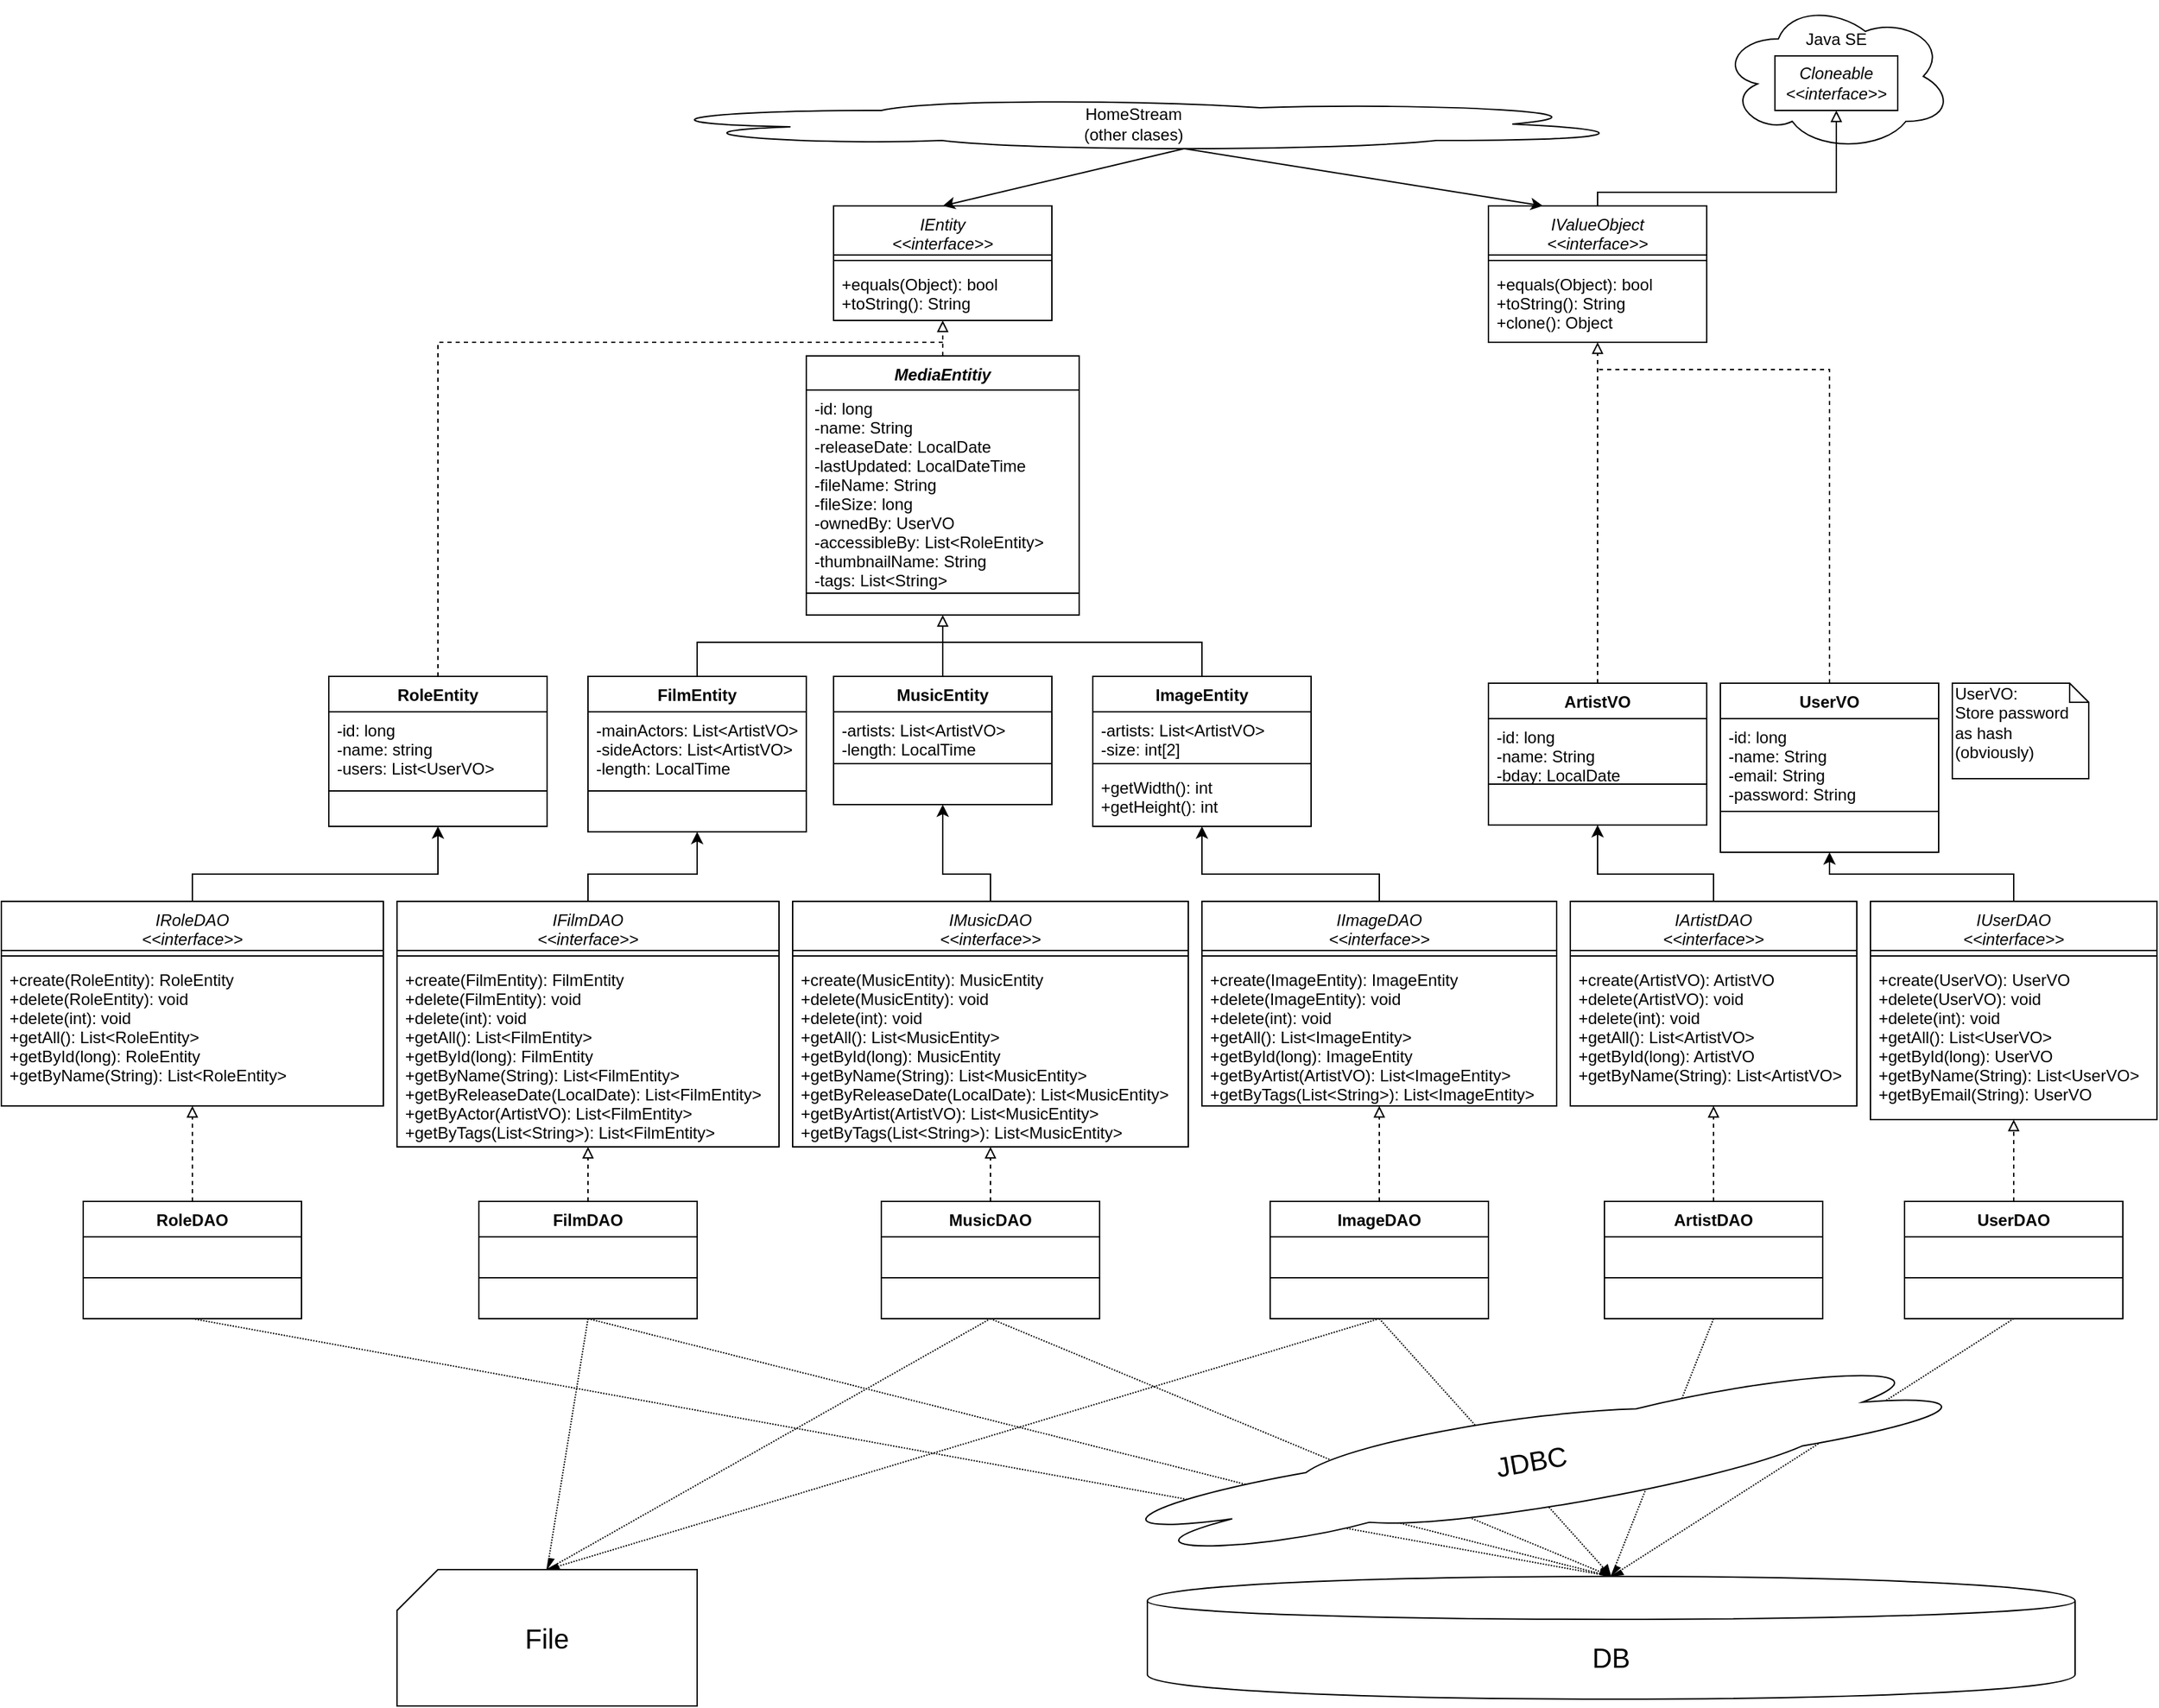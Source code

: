 <mxfile version="12.2.7" type="device" pages="1"><diagram id="YP7HFyZaJCNOg3gk6_sX" name="Page-1"><mxGraphModel dx="2014" dy="791" grid="1" gridSize="10" guides="1" tooltips="1" connect="1" arrows="1" fold="1" page="1" pageScale="1" pageWidth="827" pageHeight="1169" math="0" shadow="0"><root><mxCell id="0"/><mxCell id="1" parent="0"/><mxCell id="Z74YaJd0JO3LBjnw7may-42" value="&lt;br&gt;&lt;div&gt;Java SE&lt;/div&gt;" style="ellipse;shape=cloud;whiteSpace=wrap;html=1;rounded=0;shadow=0;glass=0;comic=0;gradientColor=none;verticalAlign=top;" parent="1" vertex="1"><mxGeometry x="880" y="60" width="170" height="110" as="geometry"/></mxCell><mxCell id="Z74YaJd0JO3LBjnw7may-1" value="&lt;div&gt;HomeStream&lt;/div&gt;&lt;div&gt;(other clases)&lt;br&gt;&lt;/div&gt;" style="ellipse;shape=cloud;whiteSpace=wrap;html=1;gradientColor=none;" parent="1" vertex="1"><mxGeometry x="80" y="130" width="740" height="40" as="geometry"/></mxCell><mxCell id="Z74YaJd0JO3LBjnw7may-26" value="MediaEntitiy&#xA;" style="swimlane;fontStyle=3;align=center;verticalAlign=top;childLayout=stackLayout;horizontal=1;startSize=25;horizontalStack=0;resizeParent=1;resizeParentMax=0;resizeLast=0;collapsible=1;marginBottom=0;gradientColor=none;" parent="1" vertex="1"><mxGeometry x="210" y="320" width="200" height="190" as="geometry"/></mxCell><mxCell id="Z74YaJd0JO3LBjnw7may-27" value="-id: long&#xA;-name: String&#xA;-releaseDate: LocalDate&#xA;-lastUpdated: LocalDateTime&#xA;-fileName: String&#xA;-fileSize: long&#xA;-ownedBy: UserVO&#xA;-accessibleBy: List&lt;RoleEntity&gt;&#xA;-thumbnailName: String&#xA;-tags: List&lt;String&gt;&#xA;&#xA;&#xA;" style="text;strokeColor=none;fillColor=none;align=left;verticalAlign=top;spacingLeft=4;spacingRight=4;overflow=hidden;rotatable=0;points=[[0,0.5],[1,0.5]];portConstraint=eastwest;" parent="Z74YaJd0JO3LBjnw7may-26" vertex="1"><mxGeometry y="25" width="200" height="145" as="geometry"/></mxCell><mxCell id="Z74YaJd0JO3LBjnw7may-28" value="" style="line;strokeWidth=1;fillColor=none;align=left;verticalAlign=middle;spacingTop=-1;spacingLeft=3;spacingRight=3;rotatable=0;labelPosition=right;points=[];portConstraint=eastwest;" parent="Z74YaJd0JO3LBjnw7may-26" vertex="1"><mxGeometry y="170" width="200" height="8" as="geometry"/></mxCell><mxCell id="Z74YaJd0JO3LBjnw7may-29" value=" " style="text;strokeColor=none;fillColor=none;align=left;verticalAlign=top;spacingLeft=4;spacingRight=4;overflow=hidden;rotatable=0;points=[[0,0.5],[1,0.5]];portConstraint=eastwest;" parent="Z74YaJd0JO3LBjnw7may-26" vertex="1"><mxGeometry y="178" width="200" height="12" as="geometry"/></mxCell><mxCell id="Z74YaJd0JO3LBjnw7may-41" value="&lt;div&gt;&lt;i&gt;Cloneable&lt;/i&gt;&lt;/div&gt;&lt;div&gt;&lt;i&gt;&amp;lt;&amp;lt;interface&amp;gt;&amp;gt;&lt;br&gt;&lt;/i&gt;&lt;/div&gt;" style="whiteSpace=wrap;html=1;gradientColor=none;glass=0;rounded=0;shadow=0;comic=0;" parent="1" vertex="1"><mxGeometry x="920" y="100" width="90" height="40" as="geometry"/></mxCell><mxCell id="Z74YaJd0JO3LBjnw7may-43" value="" style="endArrow=block;html=1;entryX=0.5;entryY=1;entryDx=0;entryDy=0;exitX=0.5;exitY=0;exitDx=0;exitDy=0;rounded=0;endFill=0;" parent="1" source="Z74YaJd0JO3LBjnw7may-48" target="Z74YaJd0JO3LBjnw7may-41" edge="1"><mxGeometry width="50" height="50" relative="1" as="geometry"><mxPoint x="590" y="240" as="sourcePoint"/><mxPoint x="690" y="400" as="targetPoint"/><Array as="points"><mxPoint x="790" y="200"/><mxPoint x="965" y="200"/></Array></mxGeometry></mxCell><mxCell id="Z74YaJd0JO3LBjnw7may-44" value="IEntity&#xA;&lt;&lt;interface&gt;&gt;&#xA;" style="swimlane;fontStyle=2;align=center;verticalAlign=top;childLayout=stackLayout;horizontal=1;startSize=36;horizontalStack=0;resizeParent=1;resizeParentMax=0;resizeLast=0;collapsible=1;marginBottom=0;rounded=0;shadow=0;glass=0;comic=0;gradientColor=none;" parent="1" vertex="1"><mxGeometry x="230" y="210" width="160" height="84" as="geometry"/></mxCell><mxCell id="Z74YaJd0JO3LBjnw7may-46" value="" style="line;strokeWidth=1;fillColor=none;align=left;verticalAlign=middle;spacingTop=-1;spacingLeft=3;spacingRight=3;rotatable=0;labelPosition=right;points=[];portConstraint=eastwest;" parent="Z74YaJd0JO3LBjnw7may-44" vertex="1"><mxGeometry y="36" width="160" height="8" as="geometry"/></mxCell><mxCell id="Z74YaJd0JO3LBjnw7may-47" value="+equals(Object): bool&#xA;+toString(): String&#xA;" style="text;strokeColor=none;fillColor=none;align=left;verticalAlign=top;spacingLeft=4;spacingRight=4;overflow=hidden;rotatable=0;points=[[0,0.5],[1,0.5]];portConstraint=eastwest;" parent="Z74YaJd0JO3LBjnw7may-44" vertex="1"><mxGeometry y="44" width="160" height="40" as="geometry"/></mxCell><mxCell id="Z74YaJd0JO3LBjnw7may-48" value="IValueObject&#xA;&lt;&lt;interface&gt;&gt;&#xA;" style="swimlane;fontStyle=2;align=center;verticalAlign=top;childLayout=stackLayout;horizontal=1;startSize=36;horizontalStack=0;resizeParent=1;resizeParentMax=0;resizeLast=0;collapsible=1;marginBottom=0;rounded=0;shadow=0;glass=0;comic=0;gradientColor=none;" parent="1" vertex="1"><mxGeometry x="710" y="210" width="160" height="100" as="geometry"/></mxCell><mxCell id="Z74YaJd0JO3LBjnw7may-50" value="" style="line;strokeWidth=1;fillColor=none;align=left;verticalAlign=middle;spacingTop=-1;spacingLeft=3;spacingRight=3;rotatable=0;labelPosition=right;points=[];portConstraint=eastwest;" parent="Z74YaJd0JO3LBjnw7may-48" vertex="1"><mxGeometry y="36" width="160" height="8" as="geometry"/></mxCell><mxCell id="Z74YaJd0JO3LBjnw7may-51" value="+equals(Object): bool&#xA;+toString(): String&#xA;+clone(): Object&#xA;" style="text;strokeColor=none;fillColor=none;align=left;verticalAlign=top;spacingLeft=4;spacingRight=4;overflow=hidden;rotatable=0;points=[[0,0.5],[1,0.5]];portConstraint=eastwest;" parent="Z74YaJd0JO3LBjnw7may-48" vertex="1"><mxGeometry y="44" width="160" height="56" as="geometry"/></mxCell><mxCell id="Z74YaJd0JO3LBjnw7may-52" value="FilmEntity" style="swimlane;fontStyle=1;align=center;verticalAlign=top;childLayout=stackLayout;horizontal=1;startSize=26;horizontalStack=0;resizeParent=1;resizeParentMax=0;resizeLast=0;collapsible=1;marginBottom=0;rounded=0;shadow=0;glass=0;comic=0;gradientColor=none;" parent="1" vertex="1"><mxGeometry x="50" y="555" width="160" height="114" as="geometry"/></mxCell><mxCell id="Z74YaJd0JO3LBjnw7may-53" value="-mainActors: List&lt;ArtistVO&gt;&#xA;-sideActors: List&lt;ArtistVO&gt;&#xA;-length: LocalTime&#xA;" style="text;strokeColor=none;fillColor=none;align=left;verticalAlign=top;spacingLeft=4;spacingRight=4;overflow=hidden;rotatable=0;points=[[0,0.5],[1,0.5]];portConstraint=eastwest;" parent="Z74YaJd0JO3LBjnw7may-52" vertex="1"><mxGeometry y="26" width="160" height="54" as="geometry"/></mxCell><mxCell id="Z74YaJd0JO3LBjnw7may-54" value="" style="line;strokeWidth=1;fillColor=none;align=left;verticalAlign=middle;spacingTop=-1;spacingLeft=3;spacingRight=3;rotatable=0;labelPosition=right;points=[];portConstraint=eastwest;" parent="Z74YaJd0JO3LBjnw7may-52" vertex="1"><mxGeometry y="80" width="160" height="8" as="geometry"/></mxCell><mxCell id="Z74YaJd0JO3LBjnw7may-55" value=" " style="text;strokeColor=none;fillColor=none;align=left;verticalAlign=top;spacingLeft=4;spacingRight=4;overflow=hidden;rotatable=0;points=[[0,0.5],[1,0.5]];portConstraint=eastwest;" parent="Z74YaJd0JO3LBjnw7may-52" vertex="1"><mxGeometry y="88" width="160" height="26" as="geometry"/></mxCell><mxCell id="Z74YaJd0JO3LBjnw7may-56" value="ArtistVO" style="swimlane;fontStyle=1;align=center;verticalAlign=top;childLayout=stackLayout;horizontal=1;startSize=26;horizontalStack=0;resizeParent=1;resizeParentMax=0;resizeLast=0;collapsible=1;marginBottom=0;rounded=0;shadow=0;glass=0;comic=0;gradientColor=none;" parent="1" vertex="1"><mxGeometry x="710" y="560" width="160" height="104" as="geometry"/></mxCell><mxCell id="Z74YaJd0JO3LBjnw7may-57" value="-id: long&#xA;-name: String&#xA;-bday: LocalDate&#xA;" style="text;strokeColor=none;fillColor=none;align=left;verticalAlign=top;spacingLeft=4;spacingRight=4;overflow=hidden;rotatable=0;points=[[0,0.5],[1,0.5]];portConstraint=eastwest;" parent="Z74YaJd0JO3LBjnw7may-56" vertex="1"><mxGeometry y="26" width="160" height="44" as="geometry"/></mxCell><mxCell id="Z74YaJd0JO3LBjnw7may-58" value="" style="line;strokeWidth=1;fillColor=none;align=left;verticalAlign=middle;spacingTop=-1;spacingLeft=3;spacingRight=3;rotatable=0;labelPosition=right;points=[];portConstraint=eastwest;" parent="Z74YaJd0JO3LBjnw7may-56" vertex="1"><mxGeometry y="70" width="160" height="8" as="geometry"/></mxCell><mxCell id="Z74YaJd0JO3LBjnw7may-59" value=" " style="text;strokeColor=none;fillColor=none;align=left;verticalAlign=top;spacingLeft=4;spacingRight=4;overflow=hidden;rotatable=0;points=[[0,0.5],[1,0.5]];portConstraint=eastwest;" parent="Z74YaJd0JO3LBjnw7may-56" vertex="1"><mxGeometry y="78" width="160" height="26" as="geometry"/></mxCell><mxCell id="Z74YaJd0JO3LBjnw7may-65" value="" style="endArrow=classic;html=1;entryX=0.5;entryY=0;entryDx=0;entryDy=0;exitX=0.55;exitY=0.95;exitDx=0;exitDy=0;exitPerimeter=0;" parent="1" source="Z74YaJd0JO3LBjnw7may-1" target="Z74YaJd0JO3LBjnw7may-44" edge="1"><mxGeometry width="50" height="50" relative="1" as="geometry"><mxPoint x="80" y="830" as="sourcePoint"/><mxPoint x="130" y="780" as="targetPoint"/></mxGeometry></mxCell><mxCell id="Z74YaJd0JO3LBjnw7may-66" value="" style="endArrow=classic;html=1;entryX=0.25;entryY=0;entryDx=0;entryDy=0;exitX=0.55;exitY=0.95;exitDx=0;exitDy=0;exitPerimeter=0;" parent="1" source="Z74YaJd0JO3LBjnw7may-1" target="Z74YaJd0JO3LBjnw7may-48" edge="1"><mxGeometry width="50" height="50" relative="1" as="geometry"><mxPoint x="80" y="830" as="sourcePoint"/><mxPoint x="130" y="780" as="targetPoint"/><Array as="points"/></mxGeometry></mxCell><mxCell id="Z74YaJd0JO3LBjnw7may-67" value="" style="endArrow=block;html=1;entryX=0.5;entryY=1;entryDx=0;entryDy=0;exitX=0.5;exitY=0;exitDx=0;exitDy=0;rounded=0;endFill=0;dashed=1;" parent="1" source="Z74YaJd0JO3LBjnw7may-26" target="Z74YaJd0JO3LBjnw7may-44" edge="1"><mxGeometry width="50" height="50" relative="1" as="geometry"><mxPoint x="80" y="800" as="sourcePoint"/><mxPoint x="130" y="750" as="targetPoint"/></mxGeometry></mxCell><mxCell id="Z74YaJd0JO3LBjnw7may-69" value="MusicEntity" style="swimlane;fontStyle=1;align=center;verticalAlign=top;childLayout=stackLayout;horizontal=1;startSize=26;horizontalStack=0;resizeParent=1;resizeParentMax=0;resizeLast=0;collapsible=1;marginBottom=0;rounded=0;shadow=0;glass=0;comic=0;gradientColor=none;" parent="1" vertex="1"><mxGeometry x="230" y="555" width="160" height="94" as="geometry"/></mxCell><mxCell id="Z74YaJd0JO3LBjnw7may-70" value="-artists: List&lt;ArtistVO&gt;&#xA;-length: LocalTime&#xA;" style="text;strokeColor=none;fillColor=none;align=left;verticalAlign=top;spacingLeft=4;spacingRight=4;overflow=hidden;rotatable=0;points=[[0,0.5],[1,0.5]];portConstraint=eastwest;" parent="Z74YaJd0JO3LBjnw7may-69" vertex="1"><mxGeometry y="26" width="160" height="34" as="geometry"/></mxCell><mxCell id="Z74YaJd0JO3LBjnw7may-71" value="" style="line;strokeWidth=1;fillColor=none;align=left;verticalAlign=middle;spacingTop=-1;spacingLeft=3;spacingRight=3;rotatable=0;labelPosition=right;points=[];portConstraint=eastwest;" parent="Z74YaJd0JO3LBjnw7may-69" vertex="1"><mxGeometry y="60" width="160" height="8" as="geometry"/></mxCell><mxCell id="Z74YaJd0JO3LBjnw7may-72" value=" " style="text;strokeColor=none;fillColor=none;align=left;verticalAlign=top;spacingLeft=4;spacingRight=4;overflow=hidden;rotatable=0;points=[[0,0.5],[1,0.5]];portConstraint=eastwest;" parent="Z74YaJd0JO3LBjnw7may-69" vertex="1"><mxGeometry y="68" width="160" height="26" as="geometry"/></mxCell><mxCell id="Z74YaJd0JO3LBjnw7may-73" value="ImageEntity" style="swimlane;fontStyle=1;align=center;verticalAlign=top;childLayout=stackLayout;horizontal=1;startSize=26;horizontalStack=0;resizeParent=1;resizeParentMax=0;resizeLast=0;collapsible=1;marginBottom=0;rounded=0;shadow=0;glass=0;comic=0;gradientColor=none;" parent="1" vertex="1"><mxGeometry x="420" y="555" width="160" height="110" as="geometry"/></mxCell><mxCell id="Z74YaJd0JO3LBjnw7may-74" value="-artists: List&lt;ArtistVO&gt;&#xA;-size: int[2]&#xA;" style="text;strokeColor=none;fillColor=none;align=left;verticalAlign=top;spacingLeft=4;spacingRight=4;overflow=hidden;rotatable=0;points=[[0,0.5],[1,0.5]];portConstraint=eastwest;" parent="Z74YaJd0JO3LBjnw7may-73" vertex="1"><mxGeometry y="26" width="160" height="34" as="geometry"/></mxCell><mxCell id="Z74YaJd0JO3LBjnw7may-75" value="" style="line;strokeWidth=1;fillColor=none;align=left;verticalAlign=middle;spacingTop=-1;spacingLeft=3;spacingRight=3;rotatable=0;labelPosition=right;points=[];portConstraint=eastwest;" parent="Z74YaJd0JO3LBjnw7may-73" vertex="1"><mxGeometry y="60" width="160" height="8" as="geometry"/></mxCell><mxCell id="Z74YaJd0JO3LBjnw7may-76" value="+getWidth(): int&#xA;+getHeight(): int&#xA;" style="text;strokeColor=none;fillColor=none;align=left;verticalAlign=top;spacingLeft=4;spacingRight=4;overflow=hidden;rotatable=0;points=[[0,0.5],[1,0.5]];portConstraint=eastwest;" parent="Z74YaJd0JO3LBjnw7may-73" vertex="1"><mxGeometry y="68" width="160" height="42" as="geometry"/></mxCell><mxCell id="Z74YaJd0JO3LBjnw7may-81" value="" style="endArrow=block;html=1;entryX=0.5;entryY=1;entryDx=0;entryDy=0;exitX=0.5;exitY=0;exitDx=0;exitDy=0;endFill=0;dashed=1;" parent="1" source="Z74YaJd0JO3LBjnw7may-56" target="Z74YaJd0JO3LBjnw7may-48" edge="1"><mxGeometry width="50" height="50" relative="1" as="geometry"><mxPoint x="80" y="800" as="sourcePoint"/><mxPoint x="130" y="750" as="targetPoint"/></mxGeometry></mxCell><mxCell id="Z74YaJd0JO3LBjnw7may-68" value="" style="endArrow=block;html=1;endFill=0;exitX=0.5;exitY=0;exitDx=0;exitDy=0;rounded=0;entryX=0.5;entryY=1;entryDx=0;entryDy=0;" parent="1" source="Z74YaJd0JO3LBjnw7may-52" target="Z74YaJd0JO3LBjnw7may-26" edge="1"><mxGeometry width="50" height="50" relative="1" as="geometry"><mxPoint x="165" y="606" as="sourcePoint"/><mxPoint x="500" y="480" as="targetPoint"/><Array as="points"><mxPoint x="130" y="530"/><mxPoint x="310" y="530"/></Array></mxGeometry></mxCell><mxCell id="Z74YaJd0JO3LBjnw7may-79" value="" style="endArrow=none;html=1;exitX=0.5;exitY=0;exitDx=0;exitDy=0;rounded=0;entryX=0.5;entryY=0;entryDx=0;entryDy=0;" parent="1" source="Z74YaJd0JO3LBjnw7may-69" target="Z74YaJd0JO3LBjnw7may-73" edge="1"><mxGeometry width="50" height="50" relative="1" as="geometry"><mxPoint x="360" y="615" as="sourcePoint"/><mxPoint x="500" y="615" as="targetPoint"/><Array as="points"><mxPoint x="310" y="530"/><mxPoint x="500" y="530"/></Array></mxGeometry></mxCell><mxCell id="Z74YaJd0JO3LBjnw7may-82" value="IFilmDAO&#xA;&lt;&lt;interface&gt;&gt;&#xA;" style="swimlane;fontStyle=2;align=center;verticalAlign=top;childLayout=stackLayout;horizontal=1;startSize=36;horizontalStack=0;resizeParent=1;resizeParentMax=0;resizeLast=0;collapsible=1;marginBottom=0;rounded=0;shadow=0;glass=0;comic=0;gradientColor=none;" parent="1" vertex="1"><mxGeometry x="-90" y="720" width="280" height="180" as="geometry"/></mxCell><mxCell id="Z74YaJd0JO3LBjnw7may-83" value="" style="line;strokeWidth=1;fillColor=none;align=left;verticalAlign=middle;spacingTop=-1;spacingLeft=3;spacingRight=3;rotatable=0;labelPosition=right;points=[];portConstraint=eastwest;" parent="Z74YaJd0JO3LBjnw7may-82" vertex="1"><mxGeometry y="36" width="280" height="8" as="geometry"/></mxCell><mxCell id="Z74YaJd0JO3LBjnw7may-84" value="+create(FilmEntity): FilmEntity&#xA;+delete(FilmEntity): void&#xA;+delete(int): void&#xA;+getAll(): List&lt;FilmEntity&gt;&#xA;+getById(long): FilmEntity&#xA;+getByName(String): List&lt;FilmEntity&gt;&#xA;+getByReleaseDate(LocalDate): List&lt;FilmEntity&gt;&#xA;+getByActor(ArtistVO): List&lt;FilmEntity&gt;&#xA;+getByTags(List&lt;String&gt;): List&lt;FilmEntity&gt;&#xA;&#xA;" style="text;strokeColor=none;fillColor=none;align=left;verticalAlign=top;spacingLeft=4;spacingRight=4;overflow=hidden;rotatable=0;points=[[0,0.5],[1,0.5]];portConstraint=eastwest;" parent="Z74YaJd0JO3LBjnw7may-82" vertex="1"><mxGeometry y="44" width="280" height="136" as="geometry"/></mxCell><mxCell id="Z74YaJd0JO3LBjnw7may-85" value="IImageDAO&#xA;&lt;&lt;interface&gt;&gt;&#xA;" style="swimlane;fontStyle=2;align=center;verticalAlign=top;childLayout=stackLayout;horizontal=1;startSize=36;horizontalStack=0;resizeParent=1;resizeParentMax=0;resizeLast=0;collapsible=1;marginBottom=0;rounded=0;shadow=0;glass=0;comic=0;gradientColor=none;" parent="1" vertex="1"><mxGeometry x="500" y="720" width="260" height="150" as="geometry"/></mxCell><mxCell id="Z74YaJd0JO3LBjnw7may-86" value="" style="line;strokeWidth=1;fillColor=none;align=left;verticalAlign=middle;spacingTop=-1;spacingLeft=3;spacingRight=3;rotatable=0;labelPosition=right;points=[];portConstraint=eastwest;" parent="Z74YaJd0JO3LBjnw7may-85" vertex="1"><mxGeometry y="36" width="260" height="8" as="geometry"/></mxCell><mxCell id="Z74YaJd0JO3LBjnw7may-87" value="+create(ImageEntity): ImageEntity&#xA;+delete(ImageEntity): void&#xA;+delete(int): void&#xA;+getAll(): List&lt;ImageEntity&gt;&#xA;+getById(long): ImageEntity&#xA;+getByArtist(ArtistVO): List&lt;ImageEntity&gt;&#xA;+getByTags(List&lt;String&gt;): List&lt;ImageEntity&gt;&#xA;&#xA;" style="text;strokeColor=none;fillColor=none;align=left;verticalAlign=top;spacingLeft=4;spacingRight=4;overflow=hidden;rotatable=0;points=[[0,0.5],[1,0.5]];portConstraint=eastwest;" parent="Z74YaJd0JO3LBjnw7may-85" vertex="1"><mxGeometry y="44" width="260" height="106" as="geometry"/></mxCell><mxCell id="Z74YaJd0JO3LBjnw7may-88" value="IMusicDAO&#xA;&lt;&lt;interface&gt;&gt;&#xA;" style="swimlane;fontStyle=2;align=center;verticalAlign=top;childLayout=stackLayout;horizontal=1;startSize=36;horizontalStack=0;resizeParent=1;resizeParentMax=0;resizeLast=0;collapsible=1;marginBottom=0;rounded=0;shadow=0;glass=0;comic=0;gradientColor=none;" parent="1" vertex="1"><mxGeometry x="200" y="720" width="290" height="180" as="geometry"/></mxCell><mxCell id="Z74YaJd0JO3LBjnw7may-89" value="" style="line;strokeWidth=1;fillColor=none;align=left;verticalAlign=middle;spacingTop=-1;spacingLeft=3;spacingRight=3;rotatable=0;labelPosition=right;points=[];portConstraint=eastwest;" parent="Z74YaJd0JO3LBjnw7may-88" vertex="1"><mxGeometry y="36" width="290" height="8" as="geometry"/></mxCell><mxCell id="Z74YaJd0JO3LBjnw7may-90" value="+create(MusicEntity): MusicEntity&#xA;+delete(MusicEntity): void&#xA;+delete(int): void&#xA;+getAll(): List&lt;MusicEntity&gt;&#xA;+getById(long): MusicEntity&#xA;+getByName(String): List&lt;MusicEntity&gt;&#xA;+getByReleaseDate(LocalDate): List&lt;MusicEntity&gt;&#xA;+getByArtist(ArtistVO): List&lt;MusicEntity&gt;&#xA;+getByTags(List&lt;String&gt;): List&lt;MusicEntity&gt; " style="text;strokeColor=none;fillColor=none;align=left;verticalAlign=top;spacingLeft=4;spacingRight=4;overflow=hidden;rotatable=0;points=[[0,0.5],[1,0.5]];portConstraint=eastwest;" parent="Z74YaJd0JO3LBjnw7may-88" vertex="1"><mxGeometry y="44" width="290" height="136" as="geometry"/></mxCell><mxCell id="Z74YaJd0JO3LBjnw7may-91" value="IArtistDAO&#xA;&lt;&lt;interface&gt;&gt;&#xA;" style="swimlane;fontStyle=2;align=center;verticalAlign=top;childLayout=stackLayout;horizontal=1;startSize=36;horizontalStack=0;resizeParent=1;resizeParentMax=0;resizeLast=0;collapsible=1;marginBottom=0;rounded=0;shadow=0;glass=0;comic=0;gradientColor=none;" parent="1" vertex="1"><mxGeometry x="770" y="720" width="210" height="150" as="geometry"/></mxCell><mxCell id="Z74YaJd0JO3LBjnw7may-92" value="" style="line;strokeWidth=1;fillColor=none;align=left;verticalAlign=middle;spacingTop=-1;spacingLeft=3;spacingRight=3;rotatable=0;labelPosition=right;points=[];portConstraint=eastwest;" parent="Z74YaJd0JO3LBjnw7may-91" vertex="1"><mxGeometry y="36" width="210" height="8" as="geometry"/></mxCell><mxCell id="Z74YaJd0JO3LBjnw7may-93" value="+create(ArtistVO): ArtistVO&#xA;+delete(ArtistVO): void&#xA;+delete(int): void&#xA;+getAll(): List&lt;ArtistVO&gt;&#xA;+getById(long): ArtistVO&#xA;+getByName(String): List&lt;ArtistVO&gt;&#xA;&#xA;" style="text;strokeColor=none;fillColor=none;align=left;verticalAlign=top;spacingLeft=4;spacingRight=4;overflow=hidden;rotatable=0;points=[[0,0.5],[1,0.5]];portConstraint=eastwest;" parent="Z74YaJd0JO3LBjnw7may-91" vertex="1"><mxGeometry y="44" width="210" height="106" as="geometry"/></mxCell><mxCell id="eEmlUZ2aHTx8cpikARrD-1" value="UserVO" style="swimlane;fontStyle=1;align=center;verticalAlign=top;childLayout=stackLayout;horizontal=1;startSize=26;horizontalStack=0;resizeParent=1;resizeParentMax=0;resizeLast=0;collapsible=1;marginBottom=0;rounded=0;shadow=0;glass=0;comic=0;gradientColor=none;" parent="1" vertex="1"><mxGeometry x="880" y="560" width="160" height="124" as="geometry"/></mxCell><mxCell id="eEmlUZ2aHTx8cpikARrD-2" value="-id: long&#xA;-name: String&#xA;-email: String&#xA;-password: String&#xA;&#xA;" style="text;strokeColor=none;fillColor=none;align=left;verticalAlign=top;spacingLeft=4;spacingRight=4;overflow=hidden;rotatable=0;points=[[0,0.5],[1,0.5]];portConstraint=eastwest;" parent="eEmlUZ2aHTx8cpikARrD-1" vertex="1"><mxGeometry y="26" width="160" height="64" as="geometry"/></mxCell><mxCell id="eEmlUZ2aHTx8cpikARrD-3" value="" style="line;strokeWidth=1;fillColor=none;align=left;verticalAlign=middle;spacingTop=-1;spacingLeft=3;spacingRight=3;rotatable=0;labelPosition=right;points=[];portConstraint=eastwest;" parent="eEmlUZ2aHTx8cpikARrD-1" vertex="1"><mxGeometry y="90" width="160" height="8" as="geometry"/></mxCell><mxCell id="eEmlUZ2aHTx8cpikARrD-4" value=" " style="text;strokeColor=none;fillColor=none;align=left;verticalAlign=top;spacingLeft=4;spacingRight=4;overflow=hidden;rotatable=0;points=[[0,0.5],[1,0.5]];portConstraint=eastwest;" parent="eEmlUZ2aHTx8cpikARrD-1" vertex="1"><mxGeometry y="98" width="160" height="26" as="geometry"/></mxCell><mxCell id="eEmlUZ2aHTx8cpikARrD-5" value="&lt;div&gt;UserVO:&lt;/div&gt;&lt;div&gt;Store password as hash (obviously)&lt;br&gt;&lt;/div&gt;" style="shape=note;whiteSpace=wrap;html=1;size=14;verticalAlign=top;align=left;spacingTop=-6;" parent="1" vertex="1"><mxGeometry x="1050" y="560" width="100" height="70" as="geometry"/></mxCell><mxCell id="eEmlUZ2aHTx8cpikARrD-6" value="IUserDAO&#xA;&lt;&lt;interface&gt;&gt;&#xA;" style="swimlane;fontStyle=2;align=center;verticalAlign=top;childLayout=stackLayout;horizontal=1;startSize=36;horizontalStack=0;resizeParent=1;resizeParentMax=0;resizeLast=0;collapsible=1;marginBottom=0;rounded=0;shadow=0;glass=0;comic=0;gradientColor=none;" parent="1" vertex="1"><mxGeometry x="990" y="720" width="210" height="160" as="geometry"/></mxCell><mxCell id="eEmlUZ2aHTx8cpikARrD-7" value="" style="line;strokeWidth=1;fillColor=none;align=left;verticalAlign=middle;spacingTop=-1;spacingLeft=3;spacingRight=3;rotatable=0;labelPosition=right;points=[];portConstraint=eastwest;" parent="eEmlUZ2aHTx8cpikARrD-6" vertex="1"><mxGeometry y="36" width="210" height="8" as="geometry"/></mxCell><mxCell id="eEmlUZ2aHTx8cpikARrD-8" value="+create(UserVO): UserVO&#xA;+delete(UserVO): void&#xA;+delete(int): void&#xA;+getAll(): List&lt;UserVO&gt;&#xA;+getById(long): UserVO&#xA;+getByName(String): List&lt;UserVO&gt;&#xA;+getByEmail(String): UserVO&#xA;&#xA;&#xA;" style="text;strokeColor=none;fillColor=none;align=left;verticalAlign=top;spacingLeft=4;spacingRight=4;overflow=hidden;rotatable=0;points=[[0,0.5],[1,0.5]];portConstraint=eastwest;" parent="eEmlUZ2aHTx8cpikARrD-6" vertex="1"><mxGeometry y="44" width="210" height="116" as="geometry"/></mxCell><mxCell id="eEmlUZ2aHTx8cpikARrD-9" value="RoleEntity" style="swimlane;fontStyle=1;align=center;verticalAlign=top;childLayout=stackLayout;horizontal=1;startSize=26;horizontalStack=0;resizeParent=1;resizeParentMax=0;resizeLast=0;collapsible=1;marginBottom=0;rounded=0;shadow=0;glass=0;comic=0;gradientColor=none;" parent="1" vertex="1"><mxGeometry x="-140" y="555" width="160" height="110" as="geometry"/></mxCell><mxCell id="eEmlUZ2aHTx8cpikARrD-10" value="-id: long&#xA;-name: string&#xA;-users: List&lt;UserVO&gt;&#xA;" style="text;strokeColor=none;fillColor=none;align=left;verticalAlign=top;spacingLeft=4;spacingRight=4;overflow=hidden;rotatable=0;points=[[0,0.5],[1,0.5]];portConstraint=eastwest;" parent="eEmlUZ2aHTx8cpikARrD-9" vertex="1"><mxGeometry y="26" width="160" height="54" as="geometry"/></mxCell><mxCell id="eEmlUZ2aHTx8cpikARrD-11" value="" style="line;strokeWidth=1;fillColor=none;align=left;verticalAlign=middle;spacingTop=-1;spacingLeft=3;spacingRight=3;rotatable=0;labelPosition=right;points=[];portConstraint=eastwest;" parent="eEmlUZ2aHTx8cpikARrD-9" vertex="1"><mxGeometry y="80" width="160" height="8" as="geometry"/></mxCell><mxCell id="eEmlUZ2aHTx8cpikARrD-12" value=" " style="text;strokeColor=none;fillColor=none;align=left;verticalAlign=top;spacingLeft=4;spacingRight=4;overflow=hidden;rotatable=0;points=[[0,0.5],[1,0.5]];portConstraint=eastwest;" parent="eEmlUZ2aHTx8cpikARrD-9" vertex="1"><mxGeometry y="88" width="160" height="22" as="geometry"/></mxCell><mxCell id="eEmlUZ2aHTx8cpikARrD-13" value="" style="endArrow=none;html=1;exitX=0.5;exitY=0;exitDx=0;exitDy=0;rounded=0;dashed=1;" parent="1" source="eEmlUZ2aHTx8cpikARrD-9" edge="1"><mxGeometry width="50" height="50" relative="1" as="geometry"><mxPoint x="-80" y="410" as="sourcePoint"/><mxPoint x="310" y="310" as="targetPoint"/><Array as="points"><mxPoint x="-60" y="310"/></Array></mxGeometry></mxCell><mxCell id="cUEIJS8t-ERrBjEmtR3z-1" value="" style="endArrow=none;dashed=1;html=1;exitX=0.5;exitY=0;exitDx=0;exitDy=0;rounded=0;" parent="1" source="eEmlUZ2aHTx8cpikARrD-1" edge="1"><mxGeometry width="50" height="50" relative="1" as="geometry"><mxPoint x="840" y="440" as="sourcePoint"/><mxPoint x="790" y="330" as="targetPoint"/><Array as="points"><mxPoint x="960" y="330"/></Array></mxGeometry></mxCell><mxCell id="cUEIJS8t-ERrBjEmtR3z-2" value="IRoleDAO&#xA;&lt;&lt;interface&gt;&gt;&#xA;" style="swimlane;fontStyle=2;align=center;verticalAlign=top;childLayout=stackLayout;horizontal=1;startSize=36;horizontalStack=0;resizeParent=1;resizeParentMax=0;resizeLast=0;collapsible=1;marginBottom=0;rounded=0;shadow=0;glass=0;comic=0;gradientColor=none;" parent="1" vertex="1"><mxGeometry x="-380" y="720" width="280" height="150" as="geometry"/></mxCell><mxCell id="cUEIJS8t-ERrBjEmtR3z-3" value="" style="line;strokeWidth=1;fillColor=none;align=left;verticalAlign=middle;spacingTop=-1;spacingLeft=3;spacingRight=3;rotatable=0;labelPosition=right;points=[];portConstraint=eastwest;" parent="cUEIJS8t-ERrBjEmtR3z-2" vertex="1"><mxGeometry y="36" width="280" height="8" as="geometry"/></mxCell><mxCell id="cUEIJS8t-ERrBjEmtR3z-4" value="+create(RoleEntity): RoleEntity&#xA;+delete(RoleEntity): void&#xA;+delete(int): void&#xA;+getAll(): List&lt;RoleEntity&gt;&#xA;+getById(long): RoleEntity&#xA;+getByName(String): List&lt;RoleEntity&gt;" style="text;strokeColor=none;fillColor=none;align=left;verticalAlign=top;spacingLeft=4;spacingRight=4;overflow=hidden;rotatable=0;points=[[0,0.5],[1,0.5]];portConstraint=eastwest;" parent="cUEIJS8t-ERrBjEmtR3z-2" vertex="1"><mxGeometry y="44" width="280" height="106" as="geometry"/></mxCell><mxCell id="cUEIJS8t-ERrBjEmtR3z-5" value="" style="endArrow=classic;html=1;entryX=0.5;entryY=1;entryDx=0;entryDy=0;exitX=0.5;exitY=0;exitDx=0;exitDy=0;rounded=0;" parent="1" source="cUEIJS8t-ERrBjEmtR3z-2" target="eEmlUZ2aHTx8cpikARrD-9" edge="1"><mxGeometry width="50" height="50" relative="1" as="geometry"><mxPoint x="-380" y="1150" as="sourcePoint"/><mxPoint x="-330" y="1100" as="targetPoint"/><Array as="points"><mxPoint x="-240" y="700"/><mxPoint x="-60" y="700"/></Array></mxGeometry></mxCell><mxCell id="cUEIJS8t-ERrBjEmtR3z-6" value="" style="endArrow=classic;html=1;entryX=0.5;entryY=1;entryDx=0;entryDy=0;exitX=0.5;exitY=0;exitDx=0;exitDy=0;rounded=0;" parent="1" source="Z74YaJd0JO3LBjnw7may-82" target="Z74YaJd0JO3LBjnw7may-52" edge="1"><mxGeometry width="50" height="50" relative="1" as="geometry"><mxPoint x="-380" y="1150" as="sourcePoint"/><mxPoint x="-330" y="1100" as="targetPoint"/><Array as="points"><mxPoint x="50" y="700"/><mxPoint x="130" y="700"/></Array></mxGeometry></mxCell><mxCell id="cUEIJS8t-ERrBjEmtR3z-7" value="" style="endArrow=classic;html=1;entryX=0.5;entryY=1;entryDx=0;entryDy=0;exitX=0.5;exitY=0;exitDx=0;exitDy=0;rounded=0;" parent="1" source="Z74YaJd0JO3LBjnw7may-88" target="Z74YaJd0JO3LBjnw7may-69" edge="1"><mxGeometry width="50" height="50" relative="1" as="geometry"><mxPoint x="-80" y="1150" as="sourcePoint"/><mxPoint x="-30" y="1100" as="targetPoint"/><Array as="points"><mxPoint x="345" y="700"/><mxPoint x="310" y="700"/></Array></mxGeometry></mxCell><mxCell id="cUEIJS8t-ERrBjEmtR3z-8" value="" style="endArrow=classic;html=1;entryX=0.5;entryY=1;entryDx=0;entryDy=0;exitX=0.5;exitY=0;exitDx=0;exitDy=0;rounded=0;" parent="1" source="Z74YaJd0JO3LBjnw7may-85" target="Z74YaJd0JO3LBjnw7may-73" edge="1"><mxGeometry width="50" height="50" relative="1" as="geometry"><mxPoint x="-80" y="1150" as="sourcePoint"/><mxPoint x="-30" y="1100" as="targetPoint"/><Array as="points"><mxPoint x="630" y="700"/><mxPoint x="500" y="700"/></Array></mxGeometry></mxCell><mxCell id="cUEIJS8t-ERrBjEmtR3z-9" value="" style="endArrow=classic;html=1;entryX=0.5;entryY=1;entryDx=0;entryDy=0;exitX=0.5;exitY=0;exitDx=0;exitDy=0;rounded=0;" parent="1" source="Z74YaJd0JO3LBjnw7may-91" target="Z74YaJd0JO3LBjnw7may-56" edge="1"><mxGeometry width="50" height="50" relative="1" as="geometry"><mxPoint x="370" y="1150" as="sourcePoint"/><mxPoint x="420" y="1100" as="targetPoint"/><Array as="points"><mxPoint x="875" y="700"/><mxPoint x="790" y="700"/></Array></mxGeometry></mxCell><mxCell id="cUEIJS8t-ERrBjEmtR3z-10" value="" style="endArrow=classic;html=1;entryX=0.5;entryY=1;entryDx=0;entryDy=0;exitX=0.5;exitY=0;exitDx=0;exitDy=0;rounded=0;" parent="1" source="eEmlUZ2aHTx8cpikARrD-6" target="eEmlUZ2aHTx8cpikARrD-1" edge="1"><mxGeometry width="50" height="50" relative="1" as="geometry"><mxPoint x="370" y="1150" as="sourcePoint"/><mxPoint x="420" y="1100" as="targetPoint"/><Array as="points"><mxPoint x="1095" y="700"/><mxPoint x="960" y="700"/></Array></mxGeometry></mxCell><mxCell id="cUEIJS8t-ERrBjEmtR3z-48" style="edgeStyle=none;rounded=0;orthogonalLoop=1;jettySize=auto;html=1;exitX=0.5;exitY=1;exitDx=0;exitDy=0;entryX=0.5;entryY=0;entryDx=0;entryDy=0;dashed=1;dashPattern=1 1;endArrow=async;endFill=1;" parent="1" source="cUEIJS8t-ERrBjEmtR3z-11" target="cUEIJS8t-ERrBjEmtR3z-45" edge="1"><mxGeometry relative="1" as="geometry"/></mxCell><mxCell id="cUEIJS8t-ERrBjEmtR3z-11" value="RoleDAO" style="swimlane;fontStyle=1;align=center;verticalAlign=top;childLayout=stackLayout;horizontal=1;startSize=26;horizontalStack=0;resizeParent=1;resizeParentMax=0;resizeLast=0;collapsible=1;marginBottom=0;" parent="1" vertex="1"><mxGeometry x="-320" y="940" width="160" height="86" as="geometry"/></mxCell><mxCell id="cUEIJS8t-ERrBjEmtR3z-12" value=" " style="text;strokeColor=none;fillColor=none;align=left;verticalAlign=top;spacingLeft=4;spacingRight=4;overflow=hidden;rotatable=0;points=[[0,0.5],[1,0.5]];portConstraint=eastwest;" parent="cUEIJS8t-ERrBjEmtR3z-11" vertex="1"><mxGeometry y="26" width="160" height="26" as="geometry"/></mxCell><mxCell id="cUEIJS8t-ERrBjEmtR3z-13" value="" style="line;strokeWidth=1;fillColor=none;align=left;verticalAlign=middle;spacingTop=-1;spacingLeft=3;spacingRight=3;rotatable=0;labelPosition=right;points=[];portConstraint=eastwest;" parent="cUEIJS8t-ERrBjEmtR3z-11" vertex="1"><mxGeometry y="52" width="160" height="8" as="geometry"/></mxCell><mxCell id="cUEIJS8t-ERrBjEmtR3z-14" value=" " style="text;strokeColor=none;fillColor=none;align=left;verticalAlign=top;spacingLeft=4;spacingRight=4;overflow=hidden;rotatable=0;points=[[0,0.5],[1,0.5]];portConstraint=eastwest;" parent="cUEIJS8t-ERrBjEmtR3z-11" vertex="1"><mxGeometry y="60" width="160" height="26" as="geometry"/></mxCell><mxCell id="cUEIJS8t-ERrBjEmtR3z-56" style="edgeStyle=none;rounded=0;orthogonalLoop=1;jettySize=auto;html=1;exitX=0.5;exitY=1;exitDx=0;exitDy=0;entryX=0.5;entryY=0;entryDx=0;entryDy=0;dashed=1;dashPattern=1 1;endArrow=async;endFill=1;" parent="1" source="cUEIJS8t-ERrBjEmtR3z-19" target="cUEIJS8t-ERrBjEmtR3z-45" edge="1"><mxGeometry relative="1" as="geometry"/></mxCell><mxCell id="cUEIJS8t-ERrBjEmtR3z-19" value="UserDAO" style="swimlane;fontStyle=1;align=center;verticalAlign=top;childLayout=stackLayout;horizontal=1;startSize=26;horizontalStack=0;resizeParent=1;resizeParentMax=0;resizeLast=0;collapsible=1;marginBottom=0;" parent="1" vertex="1"><mxGeometry x="1015" y="940" width="160" height="86" as="geometry"/></mxCell><mxCell id="cUEIJS8t-ERrBjEmtR3z-20" value=" " style="text;strokeColor=none;fillColor=none;align=left;verticalAlign=top;spacingLeft=4;spacingRight=4;overflow=hidden;rotatable=0;points=[[0,0.5],[1,0.5]];portConstraint=eastwest;" parent="cUEIJS8t-ERrBjEmtR3z-19" vertex="1"><mxGeometry y="26" width="160" height="26" as="geometry"/></mxCell><mxCell id="cUEIJS8t-ERrBjEmtR3z-21" value="" style="line;strokeWidth=1;fillColor=none;align=left;verticalAlign=middle;spacingTop=-1;spacingLeft=3;spacingRight=3;rotatable=0;labelPosition=right;points=[];portConstraint=eastwest;" parent="cUEIJS8t-ERrBjEmtR3z-19" vertex="1"><mxGeometry y="52" width="160" height="8" as="geometry"/></mxCell><mxCell id="cUEIJS8t-ERrBjEmtR3z-22" value=" " style="text;strokeColor=none;fillColor=none;align=left;verticalAlign=top;spacingLeft=4;spacingRight=4;overflow=hidden;rotatable=0;points=[[0,0.5],[1,0.5]];portConstraint=eastwest;" parent="cUEIJS8t-ERrBjEmtR3z-19" vertex="1"><mxGeometry y="60" width="160" height="26" as="geometry"/></mxCell><mxCell id="cUEIJS8t-ERrBjEmtR3z-55" style="edgeStyle=none;rounded=0;orthogonalLoop=1;jettySize=auto;html=1;exitX=0.5;exitY=1;exitDx=0;exitDy=0;entryX=0.5;entryY=0;entryDx=0;entryDy=0;dashed=1;dashPattern=1 1;endArrow=async;endFill=1;" parent="1" source="cUEIJS8t-ERrBjEmtR3z-23" target="cUEIJS8t-ERrBjEmtR3z-45" edge="1"><mxGeometry relative="1" as="geometry"/></mxCell><mxCell id="cUEIJS8t-ERrBjEmtR3z-23" value="ArtistDAO" style="swimlane;fontStyle=1;align=center;verticalAlign=top;childLayout=stackLayout;horizontal=1;startSize=26;horizontalStack=0;resizeParent=1;resizeParentMax=0;resizeLast=0;collapsible=1;marginBottom=0;" parent="1" vertex="1"><mxGeometry x="795" y="940" width="160" height="86" as="geometry"/></mxCell><mxCell id="cUEIJS8t-ERrBjEmtR3z-24" value=" " style="text;strokeColor=none;fillColor=none;align=left;verticalAlign=top;spacingLeft=4;spacingRight=4;overflow=hidden;rotatable=0;points=[[0,0.5],[1,0.5]];portConstraint=eastwest;" parent="cUEIJS8t-ERrBjEmtR3z-23" vertex="1"><mxGeometry y="26" width="160" height="26" as="geometry"/></mxCell><mxCell id="cUEIJS8t-ERrBjEmtR3z-25" value="" style="line;strokeWidth=1;fillColor=none;align=left;verticalAlign=middle;spacingTop=-1;spacingLeft=3;spacingRight=3;rotatable=0;labelPosition=right;points=[];portConstraint=eastwest;" parent="cUEIJS8t-ERrBjEmtR3z-23" vertex="1"><mxGeometry y="52" width="160" height="8" as="geometry"/></mxCell><mxCell id="cUEIJS8t-ERrBjEmtR3z-26" value=" " style="text;strokeColor=none;fillColor=none;align=left;verticalAlign=top;spacingLeft=4;spacingRight=4;overflow=hidden;rotatable=0;points=[[0,0.5],[1,0.5]];portConstraint=eastwest;" parent="cUEIJS8t-ERrBjEmtR3z-23" vertex="1"><mxGeometry y="60" width="160" height="26" as="geometry"/></mxCell><mxCell id="cUEIJS8t-ERrBjEmtR3z-53" style="edgeStyle=none;rounded=0;orthogonalLoop=1;jettySize=auto;html=1;exitX=0.5;exitY=1;exitDx=0;exitDy=0;dashed=1;dashPattern=1 1;endArrow=async;endFill=1;entryX=0.5;entryY=0;entryDx=0;entryDy=0;" parent="1" source="cUEIJS8t-ERrBjEmtR3z-27" target="cUEIJS8t-ERrBjEmtR3z-45" edge="1"><mxGeometry relative="1" as="geometry"><mxPoint x="830" y="1210" as="targetPoint"/></mxGeometry></mxCell><mxCell id="cUEIJS8t-ERrBjEmtR3z-54" style="edgeStyle=none;rounded=0;orthogonalLoop=1;jettySize=auto;html=1;exitX=0.5;exitY=1;exitDx=0;exitDy=0;entryX=0.5;entryY=0;entryDx=0;entryDy=0;entryPerimeter=0;dashed=1;dashPattern=1 1;endArrow=async;endFill=1;" parent="1" source="cUEIJS8t-ERrBjEmtR3z-27" target="cUEIJS8t-ERrBjEmtR3z-46" edge="1"><mxGeometry relative="1" as="geometry"/></mxCell><mxCell id="cUEIJS8t-ERrBjEmtR3z-27" value="ImageDAO" style="swimlane;fontStyle=1;align=center;verticalAlign=top;childLayout=stackLayout;horizontal=1;startSize=26;horizontalStack=0;resizeParent=1;resizeParentMax=0;resizeLast=0;collapsible=1;marginBottom=0;" parent="1" vertex="1"><mxGeometry x="550" y="940" width="160" height="86" as="geometry"/></mxCell><mxCell id="cUEIJS8t-ERrBjEmtR3z-28" value=" " style="text;strokeColor=none;fillColor=none;align=left;verticalAlign=top;spacingLeft=4;spacingRight=4;overflow=hidden;rotatable=0;points=[[0,0.5],[1,0.5]];portConstraint=eastwest;" parent="cUEIJS8t-ERrBjEmtR3z-27" vertex="1"><mxGeometry y="26" width="160" height="26" as="geometry"/></mxCell><mxCell id="cUEIJS8t-ERrBjEmtR3z-29" value="" style="line;strokeWidth=1;fillColor=none;align=left;verticalAlign=middle;spacingTop=-1;spacingLeft=3;spacingRight=3;rotatable=0;labelPosition=right;points=[];portConstraint=eastwest;" parent="cUEIJS8t-ERrBjEmtR3z-27" vertex="1"><mxGeometry y="52" width="160" height="8" as="geometry"/></mxCell><mxCell id="cUEIJS8t-ERrBjEmtR3z-30" value=" " style="text;strokeColor=none;fillColor=none;align=left;verticalAlign=top;spacingLeft=4;spacingRight=4;overflow=hidden;rotatable=0;points=[[0,0.5],[1,0.5]];portConstraint=eastwest;" parent="cUEIJS8t-ERrBjEmtR3z-27" vertex="1"><mxGeometry y="60" width="160" height="26" as="geometry"/></mxCell><mxCell id="cUEIJS8t-ERrBjEmtR3z-51" style="edgeStyle=none;rounded=0;orthogonalLoop=1;jettySize=auto;html=1;exitX=0.5;exitY=1;exitDx=0;exitDy=0;entryX=0.5;entryY=0;entryDx=0;entryDy=0;entryPerimeter=0;dashed=1;dashPattern=1 1;endArrow=async;endFill=1;" parent="1" source="cUEIJS8t-ERrBjEmtR3z-31" target="cUEIJS8t-ERrBjEmtR3z-46" edge="1"><mxGeometry relative="1" as="geometry"/></mxCell><mxCell id="cUEIJS8t-ERrBjEmtR3z-52" style="edgeStyle=none;rounded=0;orthogonalLoop=1;jettySize=auto;html=1;exitX=0.5;exitY=1;exitDx=0;exitDy=0;entryX=0.5;entryY=0;entryDx=0;entryDy=0;dashed=1;dashPattern=1 1;endArrow=async;endFill=1;" parent="1" source="cUEIJS8t-ERrBjEmtR3z-31" target="cUEIJS8t-ERrBjEmtR3z-45" edge="1"><mxGeometry relative="1" as="geometry"/></mxCell><mxCell id="cUEIJS8t-ERrBjEmtR3z-31" value="MusicDAO" style="swimlane;fontStyle=1;align=center;verticalAlign=top;childLayout=stackLayout;horizontal=1;startSize=26;horizontalStack=0;resizeParent=1;resizeParentMax=0;resizeLast=0;collapsible=1;marginBottom=0;" parent="1" vertex="1"><mxGeometry x="265" y="940" width="160" height="86" as="geometry"/></mxCell><mxCell id="cUEIJS8t-ERrBjEmtR3z-32" value=" " style="text;strokeColor=none;fillColor=none;align=left;verticalAlign=top;spacingLeft=4;spacingRight=4;overflow=hidden;rotatable=0;points=[[0,0.5],[1,0.5]];portConstraint=eastwest;" parent="cUEIJS8t-ERrBjEmtR3z-31" vertex="1"><mxGeometry y="26" width="160" height="26" as="geometry"/></mxCell><mxCell id="cUEIJS8t-ERrBjEmtR3z-33" value="" style="line;strokeWidth=1;fillColor=none;align=left;verticalAlign=middle;spacingTop=-1;spacingLeft=3;spacingRight=3;rotatable=0;labelPosition=right;points=[];portConstraint=eastwest;" parent="cUEIJS8t-ERrBjEmtR3z-31" vertex="1"><mxGeometry y="52" width="160" height="8" as="geometry"/></mxCell><mxCell id="cUEIJS8t-ERrBjEmtR3z-34" value=" " style="text;strokeColor=none;fillColor=none;align=left;verticalAlign=top;spacingLeft=4;spacingRight=4;overflow=hidden;rotatable=0;points=[[0,0.5],[1,0.5]];portConstraint=eastwest;" parent="cUEIJS8t-ERrBjEmtR3z-31" vertex="1"><mxGeometry y="60" width="160" height="26" as="geometry"/></mxCell><mxCell id="cUEIJS8t-ERrBjEmtR3z-49" style="edgeStyle=none;rounded=0;orthogonalLoop=1;jettySize=auto;html=1;exitX=0.5;exitY=1;exitDx=0;exitDy=0;entryX=0.5;entryY=0;entryDx=0;entryDy=0;entryPerimeter=0;dashed=1;dashPattern=1 1;endArrow=async;endFill=1;" parent="1" source="cUEIJS8t-ERrBjEmtR3z-35" target="cUEIJS8t-ERrBjEmtR3z-46" edge="1"><mxGeometry relative="1" as="geometry"/></mxCell><mxCell id="cUEIJS8t-ERrBjEmtR3z-50" style="edgeStyle=none;rounded=0;orthogonalLoop=1;jettySize=auto;html=1;exitX=0.5;exitY=1;exitDx=0;exitDy=0;entryX=0.5;entryY=0;entryDx=0;entryDy=0;dashed=1;dashPattern=1 1;endArrow=async;endFill=1;" parent="1" source="cUEIJS8t-ERrBjEmtR3z-35" target="cUEIJS8t-ERrBjEmtR3z-45" edge="1"><mxGeometry relative="1" as="geometry"/></mxCell><mxCell id="cUEIJS8t-ERrBjEmtR3z-35" value="FilmDAO" style="swimlane;fontStyle=1;align=center;verticalAlign=top;childLayout=stackLayout;horizontal=1;startSize=26;horizontalStack=0;resizeParent=1;resizeParentMax=0;resizeLast=0;collapsible=1;marginBottom=0;" parent="1" vertex="1"><mxGeometry x="-30" y="940" width="160" height="86" as="geometry"/></mxCell><mxCell id="cUEIJS8t-ERrBjEmtR3z-36" value=" " style="text;strokeColor=none;fillColor=none;align=left;verticalAlign=top;spacingLeft=4;spacingRight=4;overflow=hidden;rotatable=0;points=[[0,0.5],[1,0.5]];portConstraint=eastwest;" parent="cUEIJS8t-ERrBjEmtR3z-35" vertex="1"><mxGeometry y="26" width="160" height="26" as="geometry"/></mxCell><mxCell id="cUEIJS8t-ERrBjEmtR3z-37" value="" style="line;strokeWidth=1;fillColor=none;align=left;verticalAlign=middle;spacingTop=-1;spacingLeft=3;spacingRight=3;rotatable=0;labelPosition=right;points=[];portConstraint=eastwest;" parent="cUEIJS8t-ERrBjEmtR3z-35" vertex="1"><mxGeometry y="52" width="160" height="8" as="geometry"/></mxCell><mxCell id="cUEIJS8t-ERrBjEmtR3z-38" value=" " style="text;strokeColor=none;fillColor=none;align=left;verticalAlign=top;spacingLeft=4;spacingRight=4;overflow=hidden;rotatable=0;points=[[0,0.5],[1,0.5]];portConstraint=eastwest;" parent="cUEIJS8t-ERrBjEmtR3z-35" vertex="1"><mxGeometry y="60" width="160" height="26" as="geometry"/></mxCell><mxCell id="cUEIJS8t-ERrBjEmtR3z-39" value="" style="endArrow=block;html=1;entryX=0.5;entryY=1;entryDx=0;entryDy=0;exitX=0.5;exitY=0;exitDx=0;exitDy=0;endFill=0;dashed=1;rounded=0;" parent="1" source="cUEIJS8t-ERrBjEmtR3z-11" target="cUEIJS8t-ERrBjEmtR3z-2" edge="1"><mxGeometry width="50" height="50" relative="1" as="geometry"><mxPoint x="-200" y="890" as="sourcePoint"/><mxPoint x="-330" y="1050" as="targetPoint"/></mxGeometry></mxCell><mxCell id="cUEIJS8t-ERrBjEmtR3z-40" value="" style="endArrow=block;html=1;entryX=0.5;entryY=1;entryDx=0;entryDy=0;exitX=0.5;exitY=0;exitDx=0;exitDy=0;endFill=0;dashed=1;rounded=0;" parent="1" source="cUEIJS8t-ERrBjEmtR3z-35" target="Z74YaJd0JO3LBjnw7may-82" edge="1"><mxGeometry width="50" height="50" relative="1" as="geometry"><mxPoint x="-230" y="950" as="sourcePoint"/><mxPoint x="-230" y="870" as="targetPoint"/></mxGeometry></mxCell><mxCell id="cUEIJS8t-ERrBjEmtR3z-41" value="" style="endArrow=block;html=1;entryX=0.5;entryY=1;entryDx=0;entryDy=0;exitX=0.5;exitY=0;exitDx=0;exitDy=0;endFill=0;dashed=1;rounded=0;" parent="1" source="cUEIJS8t-ERrBjEmtR3z-31" target="Z74YaJd0JO3LBjnw7may-88" edge="1"><mxGeometry width="50" height="50" relative="1" as="geometry"><mxPoint x="320" y="1230" as="sourcePoint"/><mxPoint x="320" y="1150" as="targetPoint"/></mxGeometry></mxCell><mxCell id="cUEIJS8t-ERrBjEmtR3z-42" value="" style="endArrow=block;html=1;entryX=0.5;entryY=1;entryDx=0;entryDy=0;exitX=0.5;exitY=0;exitDx=0;exitDy=0;endFill=0;dashed=1;rounded=0;" parent="1" source="cUEIJS8t-ERrBjEmtR3z-27" target="Z74YaJd0JO3LBjnw7may-85" edge="1"><mxGeometry width="50" height="50" relative="1" as="geometry"><mxPoint x="670" y="1170" as="sourcePoint"/><mxPoint x="670" y="1090" as="targetPoint"/></mxGeometry></mxCell><mxCell id="cUEIJS8t-ERrBjEmtR3z-43" value="" style="endArrow=block;html=1;entryX=0.5;entryY=1;entryDx=0;entryDy=0;exitX=0.5;exitY=0;exitDx=0;exitDy=0;endFill=0;dashed=1;rounded=0;" parent="1" source="cUEIJS8t-ERrBjEmtR3z-23" target="Z74YaJd0JO3LBjnw7may-91" edge="1"><mxGeometry width="50" height="50" relative="1" as="geometry"><mxPoint x="860" y="970" as="sourcePoint"/><mxPoint x="860" y="890" as="targetPoint"/></mxGeometry></mxCell><mxCell id="cUEIJS8t-ERrBjEmtR3z-44" value="" style="endArrow=block;html=1;entryX=0.5;entryY=1;entryDx=0;entryDy=0;exitX=0.5;exitY=0;exitDx=0;exitDy=0;endFill=0;dashed=1;rounded=0;" parent="1" source="cUEIJS8t-ERrBjEmtR3z-19" target="eEmlUZ2aHTx8cpikARrD-6" edge="1"><mxGeometry width="50" height="50" relative="1" as="geometry"><mxPoint x="1310" y="1120" as="sourcePoint"/><mxPoint x="1310" y="1040" as="targetPoint"/></mxGeometry></mxCell><mxCell id="cUEIJS8t-ERrBjEmtR3z-45" value="&lt;font style=&quot;font-size: 20px&quot;&gt;DB&lt;/font&gt;" style="shape=cylinder;whiteSpace=wrap;html=1;boundedLbl=1;backgroundOutline=1;" parent="1" vertex="1"><mxGeometry x="460" y="1215" width="680" height="90" as="geometry"/></mxCell><mxCell id="cUEIJS8t-ERrBjEmtR3z-46" value="&lt;font style=&quot;font-size: 20px&quot;&gt;File&lt;/font&gt;" style="shape=card;whiteSpace=wrap;html=1;" parent="1" vertex="1"><mxGeometry x="-90" y="1210" width="220" height="100" as="geometry"/></mxCell><mxCell id="cUEIJS8t-ERrBjEmtR3z-57" value="&lt;font style=&quot;font-size: 20px&quot;&gt;JDBC&lt;/font&gt;" style="ellipse;shape=cloud;whiteSpace=wrap;html=1;rotation=-10;" parent="1" vertex="1"><mxGeometry x="413" y="1090" width="657" height="80" as="geometry"/></mxCell></root></mxGraphModel></diagram></mxfile>